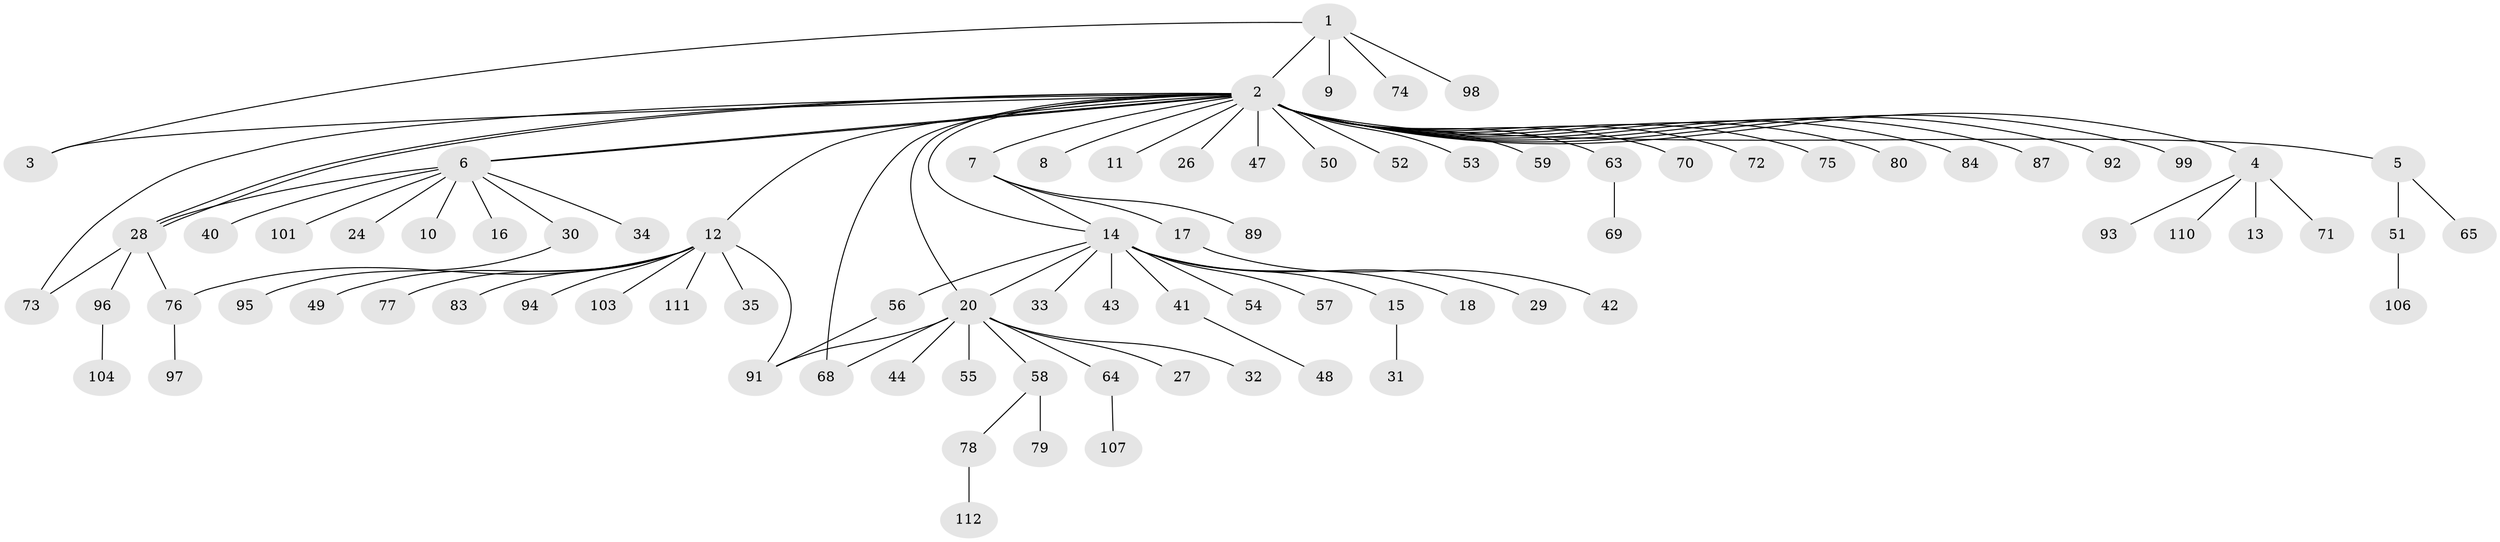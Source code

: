 // Generated by graph-tools (version 1.1) at 2025/51/02/27/25 19:51:59]
// undirected, 85 vertices, 95 edges
graph export_dot {
graph [start="1"]
  node [color=gray90,style=filled];
  1 [super="+45"];
  2 [super="+39"];
  3;
  4 [super="+19"];
  5 [super="+25"];
  6 [super="+22"];
  7 [super="+36"];
  8;
  9;
  10;
  11;
  12 [super="+23"];
  13;
  14 [super="+60"];
  15 [super="+46"];
  16;
  17 [super="+38"];
  18;
  20 [super="+21"];
  24;
  26;
  27;
  28 [super="+37"];
  29 [super="+109"];
  30;
  31;
  32;
  33;
  34;
  35;
  40;
  41;
  42;
  43;
  44 [super="+66"];
  47;
  48;
  49 [super="+90"];
  50 [super="+62"];
  51;
  52 [super="+85"];
  53;
  54 [super="+88"];
  55;
  56 [super="+108"];
  57;
  58 [super="+61"];
  59;
  63 [super="+67"];
  64 [super="+100"];
  65;
  68 [super="+82"];
  69;
  70;
  71;
  72;
  73;
  74;
  75 [super="+81"];
  76;
  77;
  78 [super="+86"];
  79;
  80 [super="+102"];
  83;
  84;
  87;
  89;
  91;
  92;
  93;
  94;
  95;
  96;
  97;
  98;
  99;
  101;
  103;
  104 [super="+105"];
  106;
  107;
  110;
  111;
  112;
  1 -- 2;
  1 -- 3;
  1 -- 9;
  1 -- 74;
  1 -- 98;
  2 -- 3;
  2 -- 4;
  2 -- 5;
  2 -- 6;
  2 -- 6;
  2 -- 7;
  2 -- 8;
  2 -- 11;
  2 -- 12;
  2 -- 14;
  2 -- 20 [weight=2];
  2 -- 26;
  2 -- 28;
  2 -- 28;
  2 -- 47 [weight=2];
  2 -- 50;
  2 -- 52;
  2 -- 53;
  2 -- 59;
  2 -- 63;
  2 -- 68;
  2 -- 70;
  2 -- 72;
  2 -- 73;
  2 -- 75;
  2 -- 80;
  2 -- 84;
  2 -- 87;
  2 -- 92;
  2 -- 99;
  4 -- 13;
  4 -- 71;
  4 -- 110;
  4 -- 93;
  5 -- 65;
  5 -- 51;
  6 -- 10;
  6 -- 16;
  6 -- 28;
  6 -- 30;
  6 -- 34;
  6 -- 40;
  6 -- 101;
  6 -- 24;
  7 -- 14;
  7 -- 17;
  7 -- 89;
  12 -- 35;
  12 -- 49;
  12 -- 76;
  12 -- 77;
  12 -- 83;
  12 -- 91;
  12 -- 94;
  12 -- 103;
  12 -- 111;
  14 -- 15;
  14 -- 18;
  14 -- 20;
  14 -- 29;
  14 -- 33;
  14 -- 41;
  14 -- 43;
  14 -- 54;
  14 -- 56;
  14 -- 57;
  15 -- 31;
  17 -- 42;
  20 -- 27;
  20 -- 44;
  20 -- 64;
  20 -- 68;
  20 -- 91;
  20 -- 32;
  20 -- 55;
  20 -- 58;
  28 -- 73;
  28 -- 76;
  28 -- 96;
  30 -- 95;
  41 -- 48;
  51 -- 106;
  56 -- 91;
  58 -- 78;
  58 -- 79;
  63 -- 69;
  64 -- 107;
  76 -- 97;
  78 -- 112;
  96 -- 104;
}
